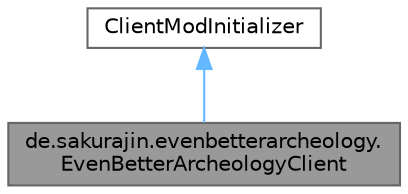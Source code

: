 digraph "de.sakurajin.evenbetterarcheology.EvenBetterArcheologyClient"
{
 // LATEX_PDF_SIZE
  bgcolor="transparent";
  edge [fontname=Helvetica,fontsize=10,labelfontname=Helvetica,labelfontsize=10];
  node [fontname=Helvetica,fontsize=10,shape=box,height=0.2,width=0.4];
  Node1 [label="de.sakurajin.evenbetterarcheology.\lEvenBetterArcheologyClient",height=0.2,width=0.4,color="gray40", fillcolor="grey60", style="filled", fontcolor="black",tooltip=" "];
  Node2 -> Node1 [dir="back",color="steelblue1",style="solid"];
  Node2 [label="ClientModInitializer",height=0.2,width=0.4,color="gray40", fillcolor="white", style="filled",tooltip=" "];
}
